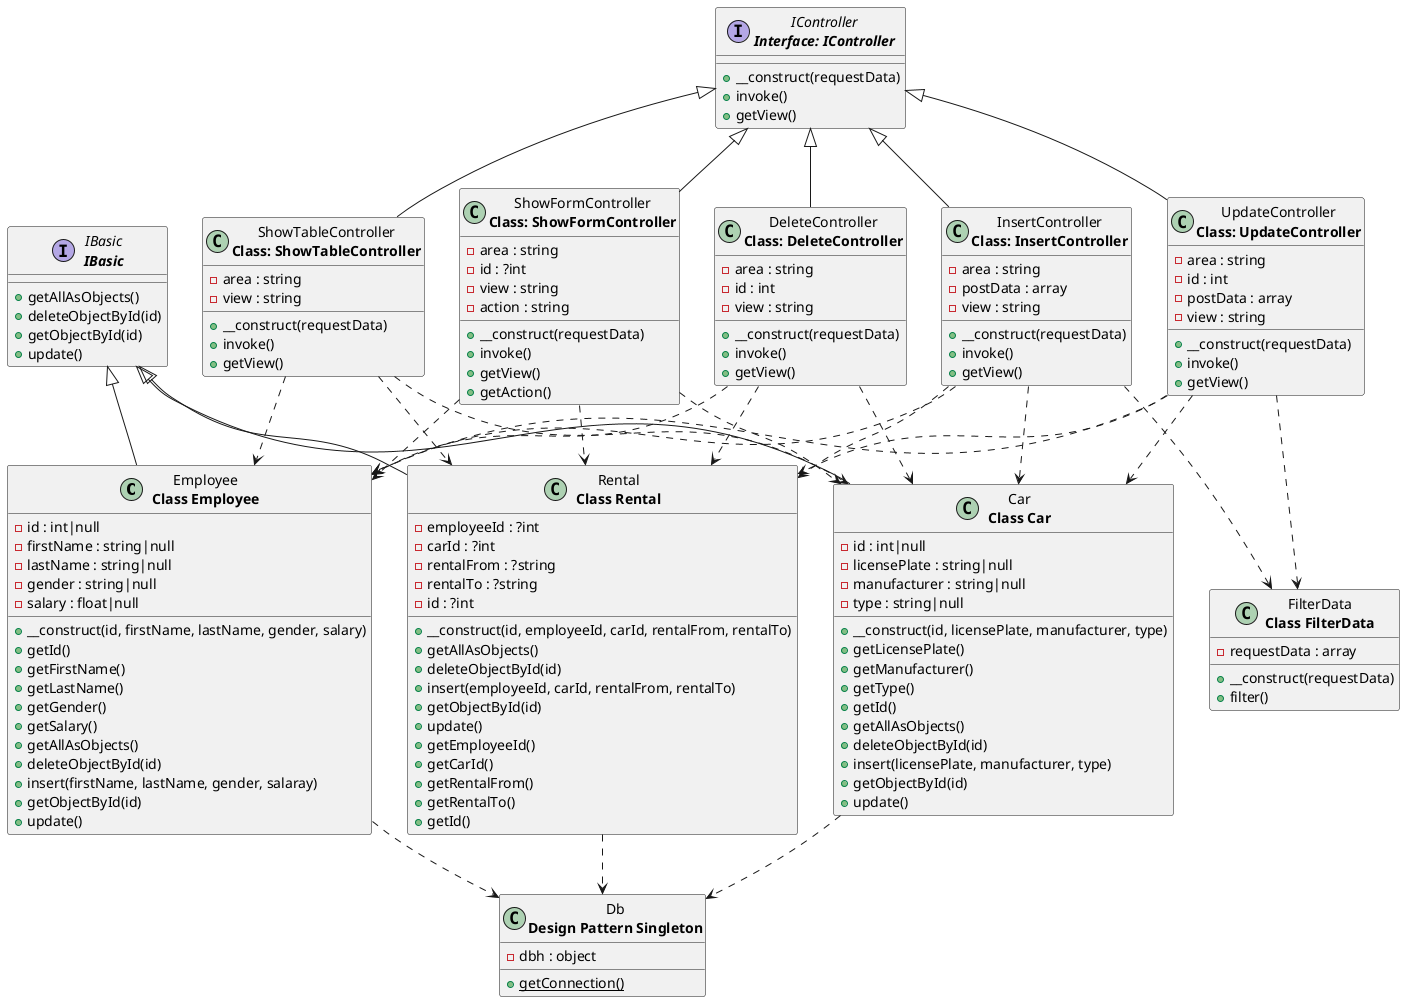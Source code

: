 @startuml
  class "Employee\n<b>Class Employee</b>" as Employee {
    -id : int|null
    -firstName : string|null
    -lastName : string|null
    -gender : string|null
    -salary : float|null
    +__construct(id, firstName, lastName, gender, salary)
    +getId()
    +getFirstName()
    +getLastName()
    +getGender()
    +getSalary()
    +getAllAsObjects()
    +deleteObjectById(id)
    +insert(firstName, lastName, gender, salaray)
    +getObjectById(id)
    +update()
  }
  class "Rental\n<b>Class Rental</b>" as Rental {
    -employeeId : ?int
    -carId : ?int
    -rentalFrom : ?string
    -rentalTo : ?string
    -id : ?int
    +__construct(id, employeeId, carId, rentalFrom, rentalTo)
    +getAllAsObjects()
    +deleteObjectById(id)
    +insert(employeeId, carId, rentalFrom, rentalTo)
    +getObjectById(id)
    +update()
    +getEmployeeId()
    +getCarId()
    +getRentalFrom()
    +getRentalTo()
    +getId()
  }
  class "FilterData\n<b>Class FilterData</b>" as FilterData {
    -requestData : array
    +__construct(requestData)
    +filter()
  }
  interface "IBasic\n<b>IBasic</b>" as IBasic {
    +getAllAsObjects()
    +deleteObjectById(id)
    +getObjectById(id)
    +update()
  }
  class "InsertController\n<b>Class: InsertController</b>" as InsertController {
    -area : string
    -postData : array
    -view : string
    +__construct(requestData)
    +invoke()
    +getView()
  }
  interface "IController\n<b>Interface: IController</b>" as IController {
    +__construct(requestData)
    +invoke()
    +getView()
  }
  class "ShowTableController\n<b>Class: ShowTableController</b>" as ShowTableController {
    -area : string
    -view : string
    +__construct(requestData)
    +invoke()
    +getView()
  }
  class "Db\n<b>Design Pattern Singleton</b>" as Db {
    -dbh : object
    {static} +getConnection()
  }
  class "ShowFormController\n<b>Class: ShowFormController</b>" as ShowFormController {
    -area : string
    -id : ?int
    -view : string
    -action : string
    +__construct(requestData)
    +invoke()
    +getView()
    +getAction()
  }
  class "UpdateController\n<b>Class: UpdateController</b>" as UpdateController {
    -area : string
    -id : int
    -postData : array
    -view : string
    +__construct(requestData)
    +invoke()
    +getView()
  }
  class "Car\n<b>Class Car</b>" as Car {
    -id : int|null
    -licensePlate : string|null
    -manufacturer : string|null
    -type : string|null
    +__construct(id, licensePlate, manufacturer, type)
    +getLicensePlate()
    +getManufacturer()
    +getType()
    +getId()
    +getAllAsObjects()
    +deleteObjectById(id)
    +insert(licensePlate, manufacturer, type)
    +getObjectById(id)
    +update()
  }
  class "DeleteController\n<b>Class: DeleteController</b>" as DeleteController {
    -area : string
    -id : int
    -view : string
    +__construct(requestData)
    +invoke()
    +getView()
  }
  Car ..> Db
  DeleteController ..> Car
  DeleteController ..> Employee
  DeleteController ..> Rental
  Employee ..> Db
  IBasic <|-- Car
  IBasic <|-- Employee
  IBasic <|-- Rental
  IController <|-- DeleteController
  IController <|-- InsertController
  IController <|-- ShowFormController
  IController <|-- ShowTableController
  IController <|-- UpdateController
  InsertController ..> Car
  InsertController ..> Employee
  InsertController ..> FilterData
  InsertController ..> Rental
  Rental ..> Db
  ShowFormController ..> Car
  ShowFormController ..> Employee
  ShowFormController ..> Rental
  ShowTableController ..> Car
  ShowTableController ..> Employee
  ShowTableController ..> Rental
  UpdateController ..> Car
  UpdateController ..> Employee
  UpdateController ..> FilterData
  UpdateController ..> Rental
@enduml
